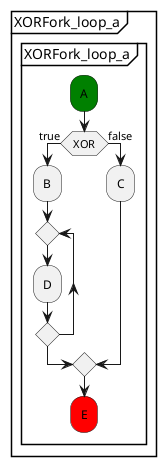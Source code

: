 @startuml
partition "XORFork_loop_a" {
    group "XORFork_loop_a"
        #green:A;
        if (XOR) then (true)
            :B;
            repeat
                :D;
            repeat while
        else (false)
            :C;
        endif
        #red:E;
    end group
}
@enduml